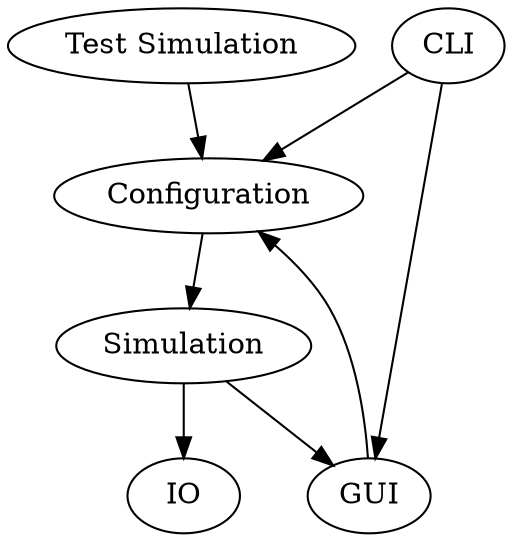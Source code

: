 digraph architecture {
    "CLI" -> {
        "Configuration";
        "GUI";
    }
    "Test Simulation" -> "Configuration";
    "GUI" -> {
        "Configuration";
    };
    "Configuration" -> "Simulation";
    "Simulation" -> {
        "GUI";
        "IO";
    }
}
